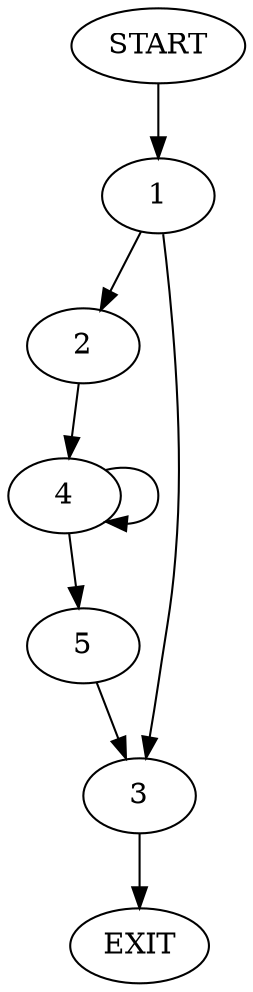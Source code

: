 digraph {
0 [label="START"]
6 [label="EXIT"]
0 -> 1
1 -> 2
1 -> 3
2 -> 4
3 -> 6
4 -> 4
4 -> 5
5 -> 3
}

